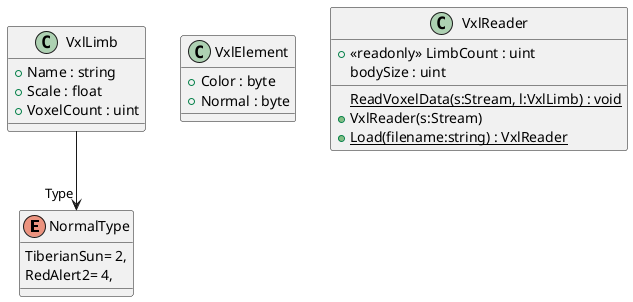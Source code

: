 @startuml
enum NormalType {
    TiberianSun= 2,
    RedAlert2= 4,
}
class VxlElement {
    + Color : byte
    + Normal : byte
}
class VxlLimb {
    + Name : string
    + Scale : float
    + VoxelCount : uint
}
class VxlReader {
    + <<readonly>> LimbCount : uint
    bodySize : uint
    {static} ReadVoxelData(s:Stream, l:VxlLimb) : void
    + VxlReader(s:Stream)
    + {static} Load(filename:string) : VxlReader
}
VxlLimb --> "Type" NormalType
@enduml
